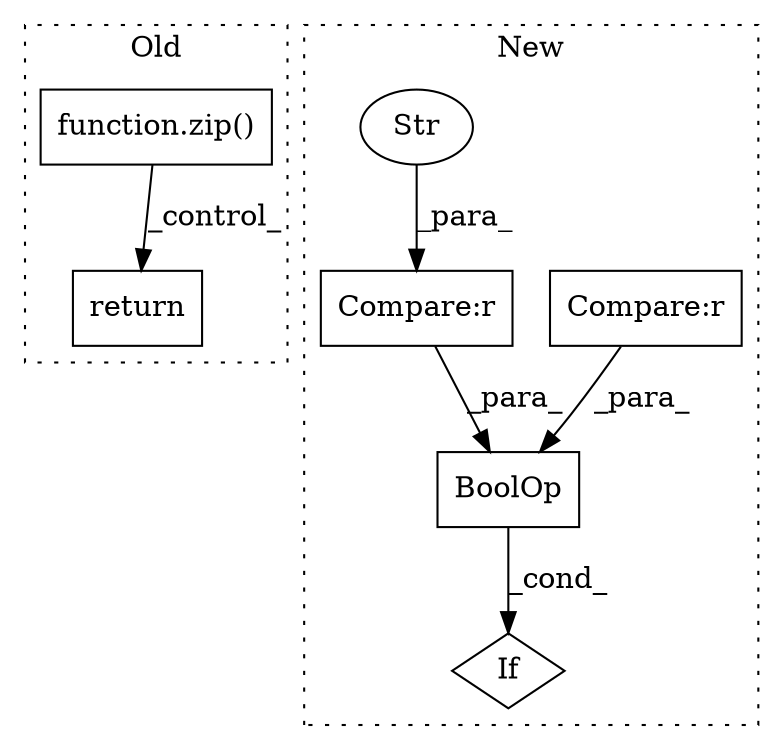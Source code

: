 digraph G {
subgraph cluster0 {
1 [label="function.zip()" a="75" s="31555,31760" l="4,1" shape="box"];
7 [label="return" a="93" s="32436" l="6" shape="box"];
label = "Old";
style="dotted";
}
subgraph cluster1 {
2 [label="BoolOp" a="72" s="32150" l="75" shape="box"];
3 [label="If" a="96" s="32147" l="3" shape="diamond"];
4 [label="Compare:r" a="40" s="32150" l="44" shape="box"];
5 [label="Compare:r" a="40" s="32199" l="26" shape="box"];
6 [label="Str" a="66" s="32219" l="6" shape="ellipse"];
label = "New";
style="dotted";
}
1 -> 7 [label="_control_"];
2 -> 3 [label="_cond_"];
4 -> 2 [label="_para_"];
5 -> 2 [label="_para_"];
6 -> 5 [label="_para_"];
}